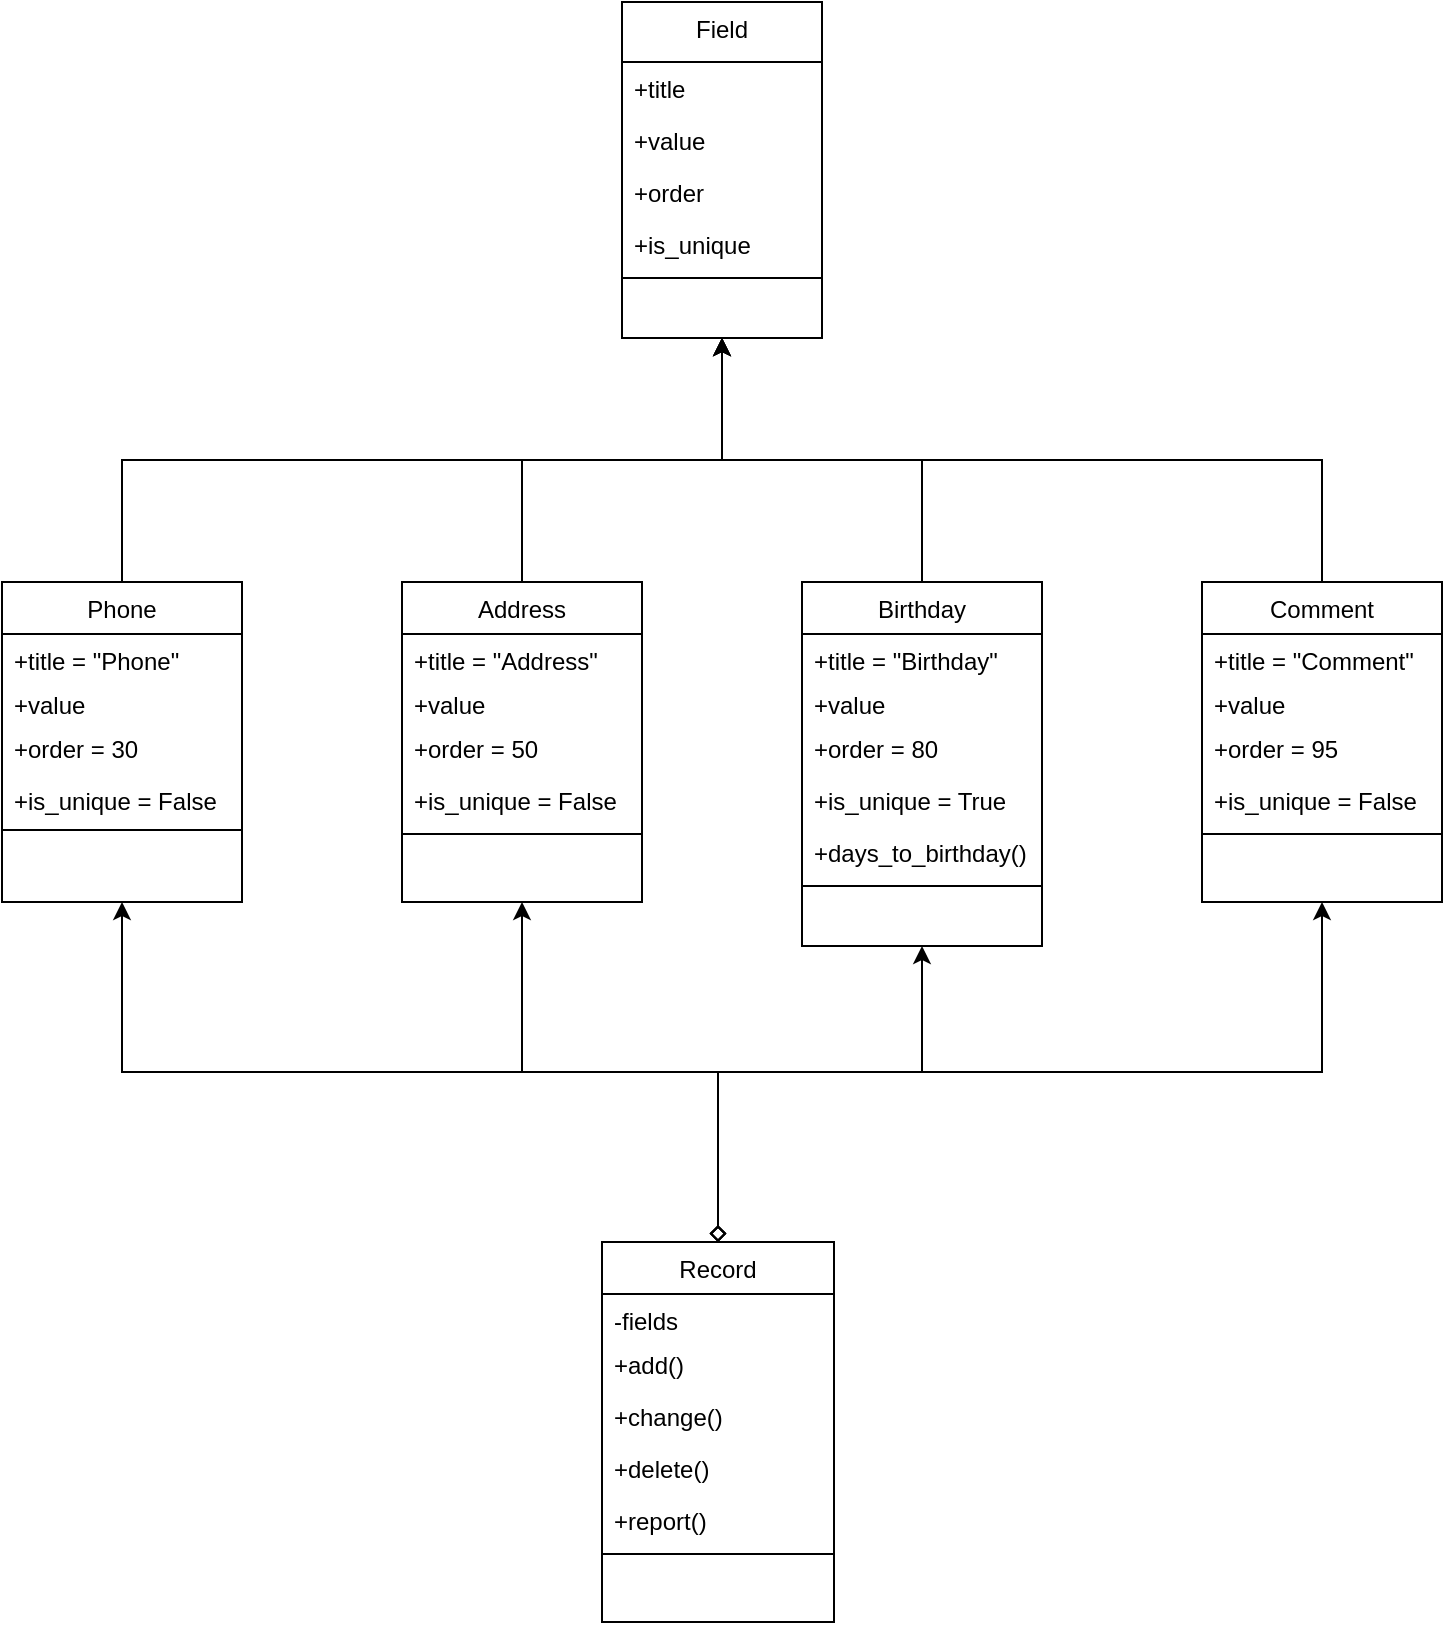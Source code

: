 <mxfile version="21.1.2" type="github">
  <diagram id="C5RBs43oDa-KdzZeNtuy" name="Page-1">
    <mxGraphModel dx="1050" dy="1690" grid="1" gridSize="10" guides="1" tooltips="1" connect="1" arrows="1" fold="1" page="1" pageScale="1" pageWidth="827" pageHeight="1169" math="0" shadow="0">
      <root>
        <mxCell id="WIyWlLk6GJQsqaUBKTNV-0" />
        <mxCell id="WIyWlLk6GJQsqaUBKTNV-1" parent="WIyWlLk6GJQsqaUBKTNV-0" />
        <mxCell id="zkfFHV4jXpPFQw0GAbJ--0" value="Field" style="swimlane;fontStyle=0;align=center;verticalAlign=top;childLayout=stackLayout;horizontal=1;startSize=30;horizontalStack=0;resizeParent=1;resizeLast=0;collapsible=1;marginBottom=0;rounded=0;shadow=0;strokeWidth=1;" parent="WIyWlLk6GJQsqaUBKTNV-1" vertex="1">
          <mxGeometry x="364" y="-1050" width="100" height="168" as="geometry">
            <mxRectangle x="170" y="-260" width="160" height="26" as="alternateBounds" />
          </mxGeometry>
        </mxCell>
        <mxCell id="zkfFHV4jXpPFQw0GAbJ--1" value="+title" style="text;align=left;verticalAlign=top;spacingLeft=4;spacingRight=4;overflow=hidden;rotatable=0;points=[[0,0.5],[1,0.5]];portConstraint=eastwest;" parent="zkfFHV4jXpPFQw0GAbJ--0" vertex="1">
          <mxGeometry y="30" width="100" height="26" as="geometry" />
        </mxCell>
        <mxCell id="zkfFHV4jXpPFQw0GAbJ--2" value="+value" style="text;align=left;verticalAlign=top;spacingLeft=4;spacingRight=4;overflow=hidden;rotatable=0;points=[[0,0.5],[1,0.5]];portConstraint=eastwest;rounded=0;shadow=0;html=0;" parent="zkfFHV4jXpPFQw0GAbJ--0" vertex="1">
          <mxGeometry y="56" width="100" height="26" as="geometry" />
        </mxCell>
        <mxCell id="TrTOvMaPo9HPveFWwiuY-1" value="+order" style="text;align=left;verticalAlign=top;spacingLeft=4;spacingRight=4;overflow=hidden;rotatable=0;points=[[0,0.5],[1,0.5]];portConstraint=eastwest;rounded=0;shadow=0;html=0;" vertex="1" parent="zkfFHV4jXpPFQw0GAbJ--0">
          <mxGeometry y="82" width="100" height="26" as="geometry" />
        </mxCell>
        <mxCell id="zkfFHV4jXpPFQw0GAbJ--3" value="+is_unique" style="text;align=left;verticalAlign=top;spacingLeft=4;spacingRight=4;overflow=hidden;rotatable=0;points=[[0,0.5],[1,0.5]];portConstraint=eastwest;rounded=0;shadow=0;html=0;" parent="zkfFHV4jXpPFQw0GAbJ--0" vertex="1">
          <mxGeometry y="108" width="100" height="26" as="geometry" />
        </mxCell>
        <mxCell id="zkfFHV4jXpPFQw0GAbJ--4" value="" style="line;html=1;strokeWidth=1;align=left;verticalAlign=middle;spacingTop=-1;spacingLeft=3;spacingRight=3;rotatable=0;labelPosition=right;points=[];portConstraint=eastwest;" parent="zkfFHV4jXpPFQw0GAbJ--0" vertex="1">
          <mxGeometry y="134" width="100" height="8" as="geometry" />
        </mxCell>
        <mxCell id="TrTOvMaPo9HPveFWwiuY-29" style="edgeStyle=orthogonalEdgeStyle;rounded=0;orthogonalLoop=1;jettySize=auto;html=1;exitX=0.5;exitY=0;exitDx=0;exitDy=0;entryX=0.5;entryY=1;entryDx=0;entryDy=0;" edge="1" parent="WIyWlLk6GJQsqaUBKTNV-1" source="TrTOvMaPo9HPveFWwiuY-2" target="zkfFHV4jXpPFQw0GAbJ--0">
          <mxGeometry relative="1" as="geometry" />
        </mxCell>
        <mxCell id="TrTOvMaPo9HPveFWwiuY-2" value="Phone" style="swimlane;fontStyle=0;align=center;verticalAlign=top;childLayout=stackLayout;horizontal=1;startSize=26;horizontalStack=0;resizeParent=1;resizeLast=0;collapsible=1;marginBottom=0;rounded=0;shadow=0;strokeWidth=1;" vertex="1" parent="WIyWlLk6GJQsqaUBKTNV-1">
          <mxGeometry x="54" y="-760" width="120" height="160" as="geometry">
            <mxRectangle x="230" y="140" width="160" height="26" as="alternateBounds" />
          </mxGeometry>
        </mxCell>
        <mxCell id="TrTOvMaPo9HPveFWwiuY-3" value="+title = &quot;Phone&quot;" style="text;align=left;verticalAlign=top;spacingLeft=4;spacingRight=4;overflow=hidden;rotatable=0;points=[[0,0.5],[1,0.5]];portConstraint=eastwest;" vertex="1" parent="TrTOvMaPo9HPveFWwiuY-2">
          <mxGeometry y="26" width="120" height="22" as="geometry" />
        </mxCell>
        <mxCell id="TrTOvMaPo9HPveFWwiuY-4" value="+value    " style="text;align=left;verticalAlign=top;spacingLeft=4;spacingRight=4;overflow=hidden;rotatable=0;points=[[0,0.5],[1,0.5]];portConstraint=eastwest;rounded=0;shadow=0;html=0;" vertex="1" parent="TrTOvMaPo9HPveFWwiuY-2">
          <mxGeometry y="48" width="120" height="22" as="geometry" />
        </mxCell>
        <mxCell id="TrTOvMaPo9HPveFWwiuY-5" value="+order = 30" style="text;align=left;verticalAlign=top;spacingLeft=4;spacingRight=4;overflow=hidden;rotatable=0;points=[[0,0.5],[1,0.5]];portConstraint=eastwest;rounded=0;shadow=0;html=0;" vertex="1" parent="TrTOvMaPo9HPveFWwiuY-2">
          <mxGeometry y="70" width="120" height="26" as="geometry" />
        </mxCell>
        <mxCell id="TrTOvMaPo9HPveFWwiuY-8" value="+is_unique = False" style="text;align=left;verticalAlign=top;spacingLeft=4;spacingRight=4;overflow=hidden;rotatable=0;points=[[0,0.5],[1,0.5]];portConstraint=eastwest;rounded=0;shadow=0;html=0;" vertex="1" parent="TrTOvMaPo9HPveFWwiuY-2">
          <mxGeometry y="96" width="120" height="24" as="geometry" />
        </mxCell>
        <mxCell id="TrTOvMaPo9HPveFWwiuY-6" value="" style="line;html=1;strokeWidth=1;align=left;verticalAlign=middle;spacingTop=-1;spacingLeft=3;spacingRight=3;rotatable=0;labelPosition=right;points=[];portConstraint=eastwest;" vertex="1" parent="TrTOvMaPo9HPveFWwiuY-2">
          <mxGeometry y="120" width="120" height="8" as="geometry" />
        </mxCell>
        <mxCell id="TrTOvMaPo9HPveFWwiuY-31" style="edgeStyle=orthogonalEdgeStyle;rounded=0;orthogonalLoop=1;jettySize=auto;html=1;entryX=0.5;entryY=1;entryDx=0;entryDy=0;" edge="1" parent="WIyWlLk6GJQsqaUBKTNV-1" source="TrTOvMaPo9HPveFWwiuY-9" target="zkfFHV4jXpPFQw0GAbJ--0">
          <mxGeometry relative="1" as="geometry" />
        </mxCell>
        <mxCell id="TrTOvMaPo9HPveFWwiuY-9" value="Birthday" style="swimlane;fontStyle=0;align=center;verticalAlign=top;childLayout=stackLayout;horizontal=1;startSize=26;horizontalStack=0;resizeParent=1;resizeLast=0;collapsible=1;marginBottom=0;rounded=0;shadow=0;strokeWidth=1;" vertex="1" parent="WIyWlLk6GJQsqaUBKTNV-1">
          <mxGeometry x="454" y="-760" width="120" height="182" as="geometry">
            <mxRectangle x="230" y="140" width="160" height="26" as="alternateBounds" />
          </mxGeometry>
        </mxCell>
        <mxCell id="TrTOvMaPo9HPveFWwiuY-10" value="+title = &quot;Birthday&quot;" style="text;align=left;verticalAlign=top;spacingLeft=4;spacingRight=4;overflow=hidden;rotatable=0;points=[[0,0.5],[1,0.5]];portConstraint=eastwest;" vertex="1" parent="TrTOvMaPo9HPveFWwiuY-9">
          <mxGeometry y="26" width="120" height="22" as="geometry" />
        </mxCell>
        <mxCell id="TrTOvMaPo9HPveFWwiuY-11" value="+value    " style="text;align=left;verticalAlign=top;spacingLeft=4;spacingRight=4;overflow=hidden;rotatable=0;points=[[0,0.5],[1,0.5]];portConstraint=eastwest;rounded=0;shadow=0;html=0;" vertex="1" parent="TrTOvMaPo9HPveFWwiuY-9">
          <mxGeometry y="48" width="120" height="22" as="geometry" />
        </mxCell>
        <mxCell id="TrTOvMaPo9HPveFWwiuY-12" value="+order = 80" style="text;align=left;verticalAlign=top;spacingLeft=4;spacingRight=4;overflow=hidden;rotatable=0;points=[[0,0.5],[1,0.5]];portConstraint=eastwest;rounded=0;shadow=0;html=0;" vertex="1" parent="TrTOvMaPo9HPveFWwiuY-9">
          <mxGeometry y="70" width="120" height="26" as="geometry" />
        </mxCell>
        <mxCell id="TrTOvMaPo9HPveFWwiuY-13" value="+is_unique = True" style="text;align=left;verticalAlign=top;spacingLeft=4;spacingRight=4;overflow=hidden;rotatable=0;points=[[0,0.5],[1,0.5]];portConstraint=eastwest;rounded=0;shadow=0;html=0;" vertex="1" parent="TrTOvMaPo9HPveFWwiuY-9">
          <mxGeometry y="96" width="120" height="26" as="geometry" />
        </mxCell>
        <mxCell id="TrTOvMaPo9HPveFWwiuY-16" value="+days_to_birthday()" style="text;align=left;verticalAlign=top;spacingLeft=4;spacingRight=4;overflow=hidden;rotatable=0;points=[[0,0.5],[1,0.5]];portConstraint=eastwest;rounded=0;shadow=0;html=0;" vertex="1" parent="TrTOvMaPo9HPveFWwiuY-9">
          <mxGeometry y="122" width="120" height="26" as="geometry" />
        </mxCell>
        <mxCell id="TrTOvMaPo9HPveFWwiuY-14" value="" style="line;html=1;strokeWidth=1;align=left;verticalAlign=middle;spacingTop=-1;spacingLeft=3;spacingRight=3;rotatable=0;labelPosition=right;points=[];portConstraint=eastwest;" vertex="1" parent="TrTOvMaPo9HPveFWwiuY-9">
          <mxGeometry y="148" width="120" height="8" as="geometry" />
        </mxCell>
        <mxCell id="TrTOvMaPo9HPveFWwiuY-30" style="edgeStyle=orthogonalEdgeStyle;rounded=0;orthogonalLoop=1;jettySize=auto;html=1;exitX=0.5;exitY=0;exitDx=0;exitDy=0;entryX=0.5;entryY=1;entryDx=0;entryDy=0;" edge="1" parent="WIyWlLk6GJQsqaUBKTNV-1" source="TrTOvMaPo9HPveFWwiuY-17" target="zkfFHV4jXpPFQw0GAbJ--0">
          <mxGeometry relative="1" as="geometry">
            <mxPoint x="420" y="-880" as="targetPoint" />
          </mxGeometry>
        </mxCell>
        <mxCell id="TrTOvMaPo9HPveFWwiuY-17" value="Address" style="swimlane;fontStyle=0;align=center;verticalAlign=top;childLayout=stackLayout;horizontal=1;startSize=26;horizontalStack=0;resizeParent=1;resizeLast=0;collapsible=1;marginBottom=0;rounded=0;shadow=0;strokeWidth=1;" vertex="1" parent="WIyWlLk6GJQsqaUBKTNV-1">
          <mxGeometry x="254" y="-760" width="120" height="160" as="geometry">
            <mxRectangle x="230" y="140" width="160" height="26" as="alternateBounds" />
          </mxGeometry>
        </mxCell>
        <mxCell id="TrTOvMaPo9HPveFWwiuY-18" value="+title = &quot;Address&quot;" style="text;align=left;verticalAlign=top;spacingLeft=4;spacingRight=4;overflow=hidden;rotatable=0;points=[[0,0.5],[1,0.5]];portConstraint=eastwest;" vertex="1" parent="TrTOvMaPo9HPveFWwiuY-17">
          <mxGeometry y="26" width="120" height="22" as="geometry" />
        </mxCell>
        <mxCell id="TrTOvMaPo9HPveFWwiuY-19" value="+value    " style="text;align=left;verticalAlign=top;spacingLeft=4;spacingRight=4;overflow=hidden;rotatable=0;points=[[0,0.5],[1,0.5]];portConstraint=eastwest;rounded=0;shadow=0;html=0;" vertex="1" parent="TrTOvMaPo9HPveFWwiuY-17">
          <mxGeometry y="48" width="120" height="22" as="geometry" />
        </mxCell>
        <mxCell id="TrTOvMaPo9HPveFWwiuY-20" value="+order = 50" style="text;align=left;verticalAlign=top;spacingLeft=4;spacingRight=4;overflow=hidden;rotatable=0;points=[[0,0.5],[1,0.5]];portConstraint=eastwest;rounded=0;shadow=0;html=0;" vertex="1" parent="TrTOvMaPo9HPveFWwiuY-17">
          <mxGeometry y="70" width="120" height="26" as="geometry" />
        </mxCell>
        <mxCell id="TrTOvMaPo9HPveFWwiuY-21" value="+is_unique = False" style="text;align=left;verticalAlign=top;spacingLeft=4;spacingRight=4;overflow=hidden;rotatable=0;points=[[0,0.5],[1,0.5]];portConstraint=eastwest;rounded=0;shadow=0;html=0;" vertex="1" parent="TrTOvMaPo9HPveFWwiuY-17">
          <mxGeometry y="96" width="120" height="26" as="geometry" />
        </mxCell>
        <mxCell id="TrTOvMaPo9HPveFWwiuY-22" value="" style="line;html=1;strokeWidth=1;align=left;verticalAlign=middle;spacingTop=-1;spacingLeft=3;spacingRight=3;rotatable=0;labelPosition=right;points=[];portConstraint=eastwest;" vertex="1" parent="TrTOvMaPo9HPveFWwiuY-17">
          <mxGeometry y="122" width="120" height="8" as="geometry" />
        </mxCell>
        <mxCell id="TrTOvMaPo9HPveFWwiuY-32" style="edgeStyle=orthogonalEdgeStyle;rounded=0;orthogonalLoop=1;jettySize=auto;html=1;exitX=0.5;exitY=0;exitDx=0;exitDy=0;entryX=0.5;entryY=1;entryDx=0;entryDy=0;" edge="1" parent="WIyWlLk6GJQsqaUBKTNV-1" source="TrTOvMaPo9HPveFWwiuY-23" target="zkfFHV4jXpPFQw0GAbJ--0">
          <mxGeometry relative="1" as="geometry" />
        </mxCell>
        <mxCell id="TrTOvMaPo9HPveFWwiuY-23" value="Comment" style="swimlane;fontStyle=0;align=center;verticalAlign=top;childLayout=stackLayout;horizontal=1;startSize=26;horizontalStack=0;resizeParent=1;resizeLast=0;collapsible=1;marginBottom=0;rounded=0;shadow=0;strokeWidth=1;" vertex="1" parent="WIyWlLk6GJQsqaUBKTNV-1">
          <mxGeometry x="654" y="-760" width="120" height="160" as="geometry">
            <mxRectangle x="230" y="140" width="160" height="26" as="alternateBounds" />
          </mxGeometry>
        </mxCell>
        <mxCell id="TrTOvMaPo9HPveFWwiuY-24" value="+title = &quot;Comment&quot;" style="text;align=left;verticalAlign=top;spacingLeft=4;spacingRight=4;overflow=hidden;rotatable=0;points=[[0,0.5],[1,0.5]];portConstraint=eastwest;" vertex="1" parent="TrTOvMaPo9HPveFWwiuY-23">
          <mxGeometry y="26" width="120" height="22" as="geometry" />
        </mxCell>
        <mxCell id="TrTOvMaPo9HPveFWwiuY-25" value="+value    " style="text;align=left;verticalAlign=top;spacingLeft=4;spacingRight=4;overflow=hidden;rotatable=0;points=[[0,0.5],[1,0.5]];portConstraint=eastwest;rounded=0;shadow=0;html=0;" vertex="1" parent="TrTOvMaPo9HPveFWwiuY-23">
          <mxGeometry y="48" width="120" height="22" as="geometry" />
        </mxCell>
        <mxCell id="TrTOvMaPo9HPveFWwiuY-26" value="+order = 95" style="text;align=left;verticalAlign=top;spacingLeft=4;spacingRight=4;overflow=hidden;rotatable=0;points=[[0,0.5],[1,0.5]];portConstraint=eastwest;rounded=0;shadow=0;html=0;" vertex="1" parent="TrTOvMaPo9HPveFWwiuY-23">
          <mxGeometry y="70" width="120" height="26" as="geometry" />
        </mxCell>
        <mxCell id="TrTOvMaPo9HPveFWwiuY-27" value="+is_unique = False" style="text;align=left;verticalAlign=top;spacingLeft=4;spacingRight=4;overflow=hidden;rotatable=0;points=[[0,0.5],[1,0.5]];portConstraint=eastwest;rounded=0;shadow=0;html=0;" vertex="1" parent="TrTOvMaPo9HPveFWwiuY-23">
          <mxGeometry y="96" width="120" height="26" as="geometry" />
        </mxCell>
        <mxCell id="TrTOvMaPo9HPveFWwiuY-28" value="" style="line;html=1;strokeWidth=1;align=left;verticalAlign=middle;spacingTop=-1;spacingLeft=3;spacingRight=3;rotatable=0;labelPosition=right;points=[];portConstraint=eastwest;" vertex="1" parent="TrTOvMaPo9HPveFWwiuY-23">
          <mxGeometry y="122" width="120" height="8" as="geometry" />
        </mxCell>
        <mxCell id="TrTOvMaPo9HPveFWwiuY-43" style="edgeStyle=orthogonalEdgeStyle;rounded=0;orthogonalLoop=1;jettySize=auto;html=1;exitX=0.5;exitY=0;exitDx=0;exitDy=0;entryX=0.5;entryY=1;entryDx=0;entryDy=0;startArrow=diamond;startFill=0;" edge="1" parent="WIyWlLk6GJQsqaUBKTNV-1" source="TrTOvMaPo9HPveFWwiuY-33" target="TrTOvMaPo9HPveFWwiuY-2">
          <mxGeometry relative="1" as="geometry" />
        </mxCell>
        <mxCell id="TrTOvMaPo9HPveFWwiuY-44" style="edgeStyle=orthogonalEdgeStyle;rounded=0;orthogonalLoop=1;jettySize=auto;html=1;exitX=0.5;exitY=0;exitDx=0;exitDy=0;entryX=0.5;entryY=1;entryDx=0;entryDy=0;startArrow=diamond;startFill=0;" edge="1" parent="WIyWlLk6GJQsqaUBKTNV-1" source="TrTOvMaPo9HPveFWwiuY-33" target="TrTOvMaPo9HPveFWwiuY-17">
          <mxGeometry relative="1" as="geometry" />
        </mxCell>
        <mxCell id="TrTOvMaPo9HPveFWwiuY-45" style="edgeStyle=orthogonalEdgeStyle;rounded=0;orthogonalLoop=1;jettySize=auto;html=1;exitX=0.5;exitY=0;exitDx=0;exitDy=0;entryX=0.5;entryY=1;entryDx=0;entryDy=0;startArrow=diamond;startFill=0;" edge="1" parent="WIyWlLk6GJQsqaUBKTNV-1" source="TrTOvMaPo9HPveFWwiuY-33" target="TrTOvMaPo9HPveFWwiuY-9">
          <mxGeometry relative="1" as="geometry">
            <Array as="points">
              <mxPoint x="412" y="-515" />
              <mxPoint x="514" y="-515" />
            </Array>
          </mxGeometry>
        </mxCell>
        <mxCell id="TrTOvMaPo9HPveFWwiuY-46" style="edgeStyle=orthogonalEdgeStyle;rounded=0;orthogonalLoop=1;jettySize=auto;html=1;exitX=0.5;exitY=0;exitDx=0;exitDy=0;entryX=0.5;entryY=1;entryDx=0;entryDy=0;startArrow=diamond;startFill=0;" edge="1" parent="WIyWlLk6GJQsqaUBKTNV-1" source="TrTOvMaPo9HPveFWwiuY-33" target="TrTOvMaPo9HPveFWwiuY-23">
          <mxGeometry relative="1" as="geometry" />
        </mxCell>
        <mxCell id="TrTOvMaPo9HPveFWwiuY-33" value="Record" style="swimlane;fontStyle=0;align=center;verticalAlign=top;childLayout=stackLayout;horizontal=1;startSize=26;horizontalStack=0;resizeParent=1;resizeLast=0;collapsible=1;marginBottom=0;rounded=0;shadow=0;strokeWidth=1;" vertex="1" parent="WIyWlLk6GJQsqaUBKTNV-1">
          <mxGeometry x="354" y="-430" width="116" height="190" as="geometry">
            <mxRectangle x="230" y="140" width="160" height="26" as="alternateBounds" />
          </mxGeometry>
        </mxCell>
        <mxCell id="TrTOvMaPo9HPveFWwiuY-35" value="-fields" style="text;align=left;verticalAlign=top;spacingLeft=4;spacingRight=4;overflow=hidden;rotatable=0;points=[[0,0.5],[1,0.5]];portConstraint=eastwest;rounded=0;shadow=0;html=0;" vertex="1" parent="TrTOvMaPo9HPveFWwiuY-33">
          <mxGeometry y="26" width="116" height="22" as="geometry" />
        </mxCell>
        <mxCell id="TrTOvMaPo9HPveFWwiuY-37" value="+add()" style="text;align=left;verticalAlign=top;spacingLeft=4;spacingRight=4;overflow=hidden;rotatable=0;points=[[0,0.5],[1,0.5]];portConstraint=eastwest;rounded=0;shadow=0;html=0;" vertex="1" parent="TrTOvMaPo9HPveFWwiuY-33">
          <mxGeometry y="48" width="116" height="26" as="geometry" />
        </mxCell>
        <mxCell id="TrTOvMaPo9HPveFWwiuY-40" value="+change()" style="text;align=left;verticalAlign=top;spacingLeft=4;spacingRight=4;overflow=hidden;rotatable=0;points=[[0,0.5],[1,0.5]];portConstraint=eastwest;rounded=0;shadow=0;html=0;" vertex="1" parent="TrTOvMaPo9HPveFWwiuY-33">
          <mxGeometry y="74" width="116" height="26" as="geometry" />
        </mxCell>
        <mxCell id="TrTOvMaPo9HPveFWwiuY-41" value="+delete()" style="text;align=left;verticalAlign=top;spacingLeft=4;spacingRight=4;overflow=hidden;rotatable=0;points=[[0,0.5],[1,0.5]];portConstraint=eastwest;rounded=0;shadow=0;html=0;" vertex="1" parent="TrTOvMaPo9HPveFWwiuY-33">
          <mxGeometry y="100" width="116" height="26" as="geometry" />
        </mxCell>
        <mxCell id="TrTOvMaPo9HPveFWwiuY-38" value="+report()" style="text;align=left;verticalAlign=top;spacingLeft=4;spacingRight=4;overflow=hidden;rotatable=0;points=[[0,0.5],[1,0.5]];portConstraint=eastwest;rounded=0;shadow=0;html=0;" vertex="1" parent="TrTOvMaPo9HPveFWwiuY-33">
          <mxGeometry y="126" width="116" height="26" as="geometry" />
        </mxCell>
        <mxCell id="TrTOvMaPo9HPveFWwiuY-39" value="" style="line;html=1;strokeWidth=1;align=left;verticalAlign=middle;spacingTop=-1;spacingLeft=3;spacingRight=3;rotatable=0;labelPosition=right;points=[];portConstraint=eastwest;" vertex="1" parent="TrTOvMaPo9HPveFWwiuY-33">
          <mxGeometry y="152" width="116" height="8" as="geometry" />
        </mxCell>
      </root>
    </mxGraphModel>
  </diagram>
</mxfile>
